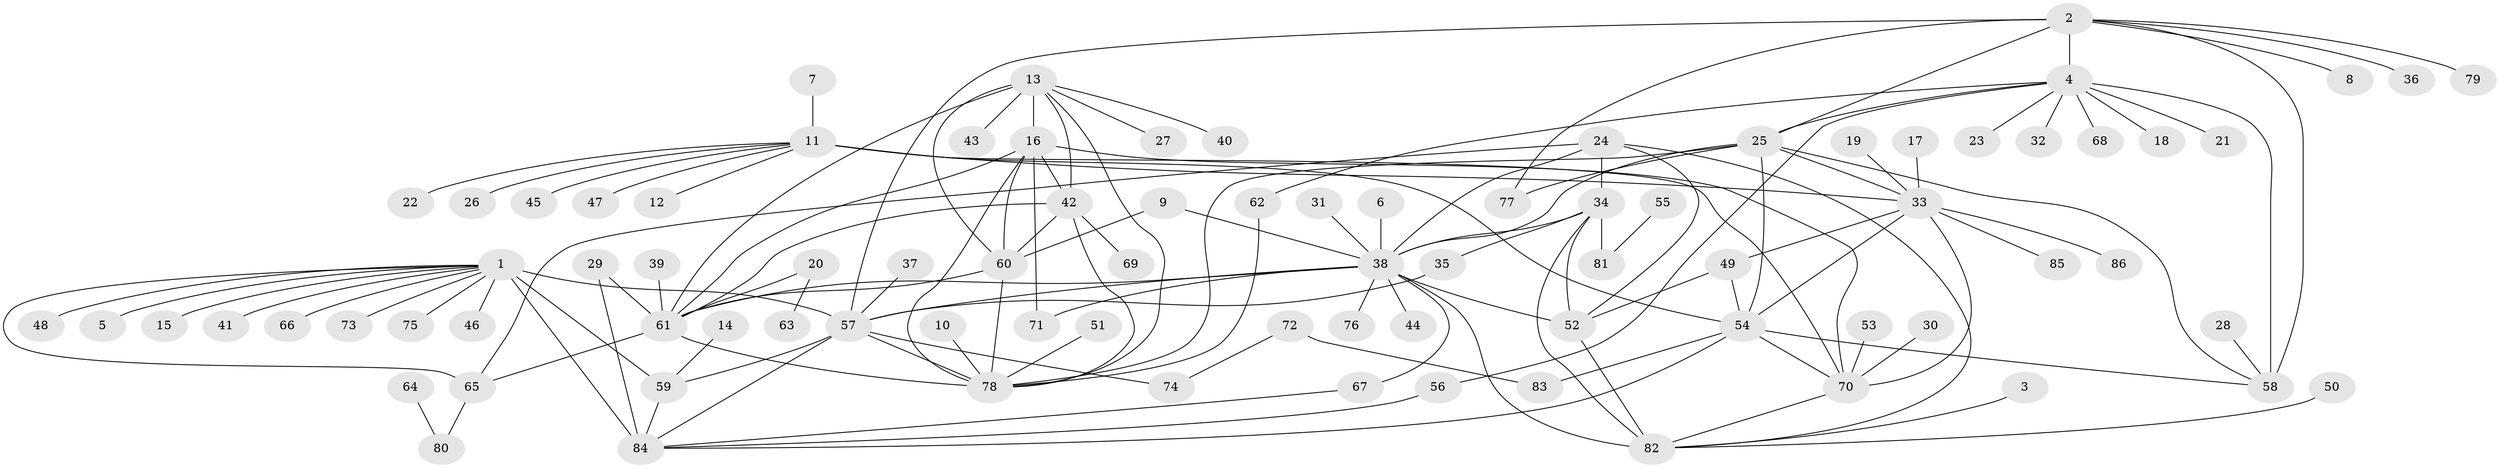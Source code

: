 // original degree distribution, {8: 0.03496503496503497, 6: 0.013986013986013986, 9: 0.04195804195804196, 13: 0.013986013986013986, 10: 0.04195804195804196, 14: 0.013986013986013986, 11: 0.02097902097902098, 7: 0.04195804195804196, 12: 0.02097902097902098, 1: 0.5594405594405595, 2: 0.13986013986013987, 3: 0.04895104895104895, 4: 0.006993006993006993}
// Generated by graph-tools (version 1.1) at 2025/37/03/04/25 23:37:44]
// undirected, 86 vertices, 131 edges
graph export_dot {
  node [color=gray90,style=filled];
  1;
  2;
  3;
  4;
  5;
  6;
  7;
  8;
  9;
  10;
  11;
  12;
  13;
  14;
  15;
  16;
  17;
  18;
  19;
  20;
  21;
  22;
  23;
  24;
  25;
  26;
  27;
  28;
  29;
  30;
  31;
  32;
  33;
  34;
  35;
  36;
  37;
  38;
  39;
  40;
  41;
  42;
  43;
  44;
  45;
  46;
  47;
  48;
  49;
  50;
  51;
  52;
  53;
  54;
  55;
  56;
  57;
  58;
  59;
  60;
  61;
  62;
  63;
  64;
  65;
  66;
  67;
  68;
  69;
  70;
  71;
  72;
  73;
  74;
  75;
  76;
  77;
  78;
  79;
  80;
  81;
  82;
  83;
  84;
  85;
  86;
  1 -- 5 [weight=1.0];
  1 -- 15 [weight=1.0];
  1 -- 41 [weight=1.0];
  1 -- 46 [weight=1.0];
  1 -- 48 [weight=1.0];
  1 -- 57 [weight=4.0];
  1 -- 59 [weight=4.0];
  1 -- 65 [weight=1.0];
  1 -- 66 [weight=1.0];
  1 -- 73 [weight=1.0];
  1 -- 75 [weight=1.0];
  1 -- 84 [weight=4.0];
  2 -- 4 [weight=4.0];
  2 -- 8 [weight=1.0];
  2 -- 25 [weight=4.0];
  2 -- 36 [weight=1.0];
  2 -- 57 [weight=1.0];
  2 -- 58 [weight=4.0];
  2 -- 77 [weight=1.0];
  2 -- 79 [weight=1.0];
  3 -- 82 [weight=1.0];
  4 -- 18 [weight=1.0];
  4 -- 21 [weight=1.0];
  4 -- 23 [weight=1.0];
  4 -- 25 [weight=1.0];
  4 -- 32 [weight=1.0];
  4 -- 56 [weight=1.0];
  4 -- 58 [weight=1.0];
  4 -- 62 [weight=1.0];
  4 -- 68 [weight=1.0];
  6 -- 38 [weight=1.0];
  7 -- 11 [weight=1.0];
  9 -- 38 [weight=1.0];
  9 -- 60 [weight=1.0];
  10 -- 78 [weight=1.0];
  11 -- 12 [weight=1.0];
  11 -- 22 [weight=1.0];
  11 -- 26 [weight=1.0];
  11 -- 33 [weight=6.0];
  11 -- 45 [weight=1.0];
  11 -- 47 [weight=1.0];
  11 -- 54 [weight=2.0];
  11 -- 70 [weight=2.0];
  13 -- 16 [weight=1.0];
  13 -- 27 [weight=1.0];
  13 -- 40 [weight=1.0];
  13 -- 42 [weight=1.0];
  13 -- 43 [weight=1.0];
  13 -- 60 [weight=2.0];
  13 -- 61 [weight=1.0];
  13 -- 78 [weight=1.0];
  14 -- 59 [weight=1.0];
  16 -- 42 [weight=1.0];
  16 -- 60 [weight=2.0];
  16 -- 61 [weight=1.0];
  16 -- 70 [weight=1.0];
  16 -- 71 [weight=1.0];
  16 -- 78 [weight=1.0];
  17 -- 33 [weight=1.0];
  19 -- 33 [weight=1.0];
  20 -- 61 [weight=1.0];
  20 -- 63 [weight=1.0];
  24 -- 34 [weight=1.0];
  24 -- 38 [weight=2.0];
  24 -- 52 [weight=2.0];
  24 -- 65 [weight=1.0];
  24 -- 82 [weight=1.0];
  25 -- 33 [weight=1.0];
  25 -- 38 [weight=1.0];
  25 -- 54 [weight=1.0];
  25 -- 58 [weight=1.0];
  25 -- 77 [weight=1.0];
  25 -- 78 [weight=1.0];
  28 -- 58 [weight=1.0];
  29 -- 61 [weight=1.0];
  29 -- 84 [weight=1.0];
  30 -- 70 [weight=1.0];
  31 -- 38 [weight=1.0];
  33 -- 49 [weight=1.0];
  33 -- 54 [weight=3.0];
  33 -- 70 [weight=3.0];
  33 -- 85 [weight=1.0];
  33 -- 86 [weight=1.0];
  34 -- 35 [weight=1.0];
  34 -- 38 [weight=2.0];
  34 -- 52 [weight=2.0];
  34 -- 81 [weight=1.0];
  34 -- 82 [weight=1.0];
  35 -- 57 [weight=1.0];
  37 -- 57 [weight=1.0];
  38 -- 44 [weight=1.0];
  38 -- 52 [weight=4.0];
  38 -- 57 [weight=1.0];
  38 -- 61 [weight=1.0];
  38 -- 67 [weight=1.0];
  38 -- 71 [weight=1.0];
  38 -- 76 [weight=1.0];
  38 -- 82 [weight=2.0];
  39 -- 61 [weight=1.0];
  42 -- 60 [weight=2.0];
  42 -- 61 [weight=1.0];
  42 -- 69 [weight=1.0];
  42 -- 78 [weight=1.0];
  49 -- 52 [weight=1.0];
  49 -- 54 [weight=1.0];
  50 -- 82 [weight=1.0];
  51 -- 78 [weight=1.0];
  52 -- 82 [weight=2.0];
  53 -- 70 [weight=1.0];
  54 -- 58 [weight=1.0];
  54 -- 70 [weight=1.0];
  54 -- 83 [weight=1.0];
  54 -- 84 [weight=1.0];
  55 -- 81 [weight=1.0];
  56 -- 84 [weight=1.0];
  57 -- 59 [weight=1.0];
  57 -- 74 [weight=1.0];
  57 -- 78 [weight=1.0];
  57 -- 84 [weight=1.0];
  59 -- 84 [weight=1.0];
  60 -- 61 [weight=2.0];
  60 -- 78 [weight=2.0];
  61 -- 65 [weight=1.0];
  61 -- 78 [weight=1.0];
  62 -- 78 [weight=1.0];
  64 -- 80 [weight=1.0];
  65 -- 80 [weight=1.0];
  67 -- 84 [weight=1.0];
  70 -- 82 [weight=1.0];
  72 -- 74 [weight=1.0];
  72 -- 83 [weight=1.0];
}

